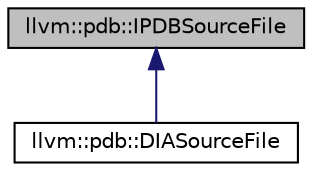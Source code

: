 digraph "llvm::pdb::IPDBSourceFile"
{
 // LATEX_PDF_SIZE
  bgcolor="transparent";
  edge [fontname="Helvetica",fontsize="10",labelfontname="Helvetica",labelfontsize="10"];
  node [fontname="Helvetica",fontsize="10",shape="box"];
  Node1 [label="llvm::pdb::IPDBSourceFile",height=0.2,width=0.4,color="black", fillcolor="grey75", style="filled", fontcolor="black",tooltip="IPDBSourceFile defines an interface used to represent source files whose information are stored in th..."];
  Node1 -> Node2 [dir="back",color="midnightblue",fontsize="10",style="solid",fontname="Helvetica"];
  Node2 [label="llvm::pdb::DIASourceFile",height=0.2,width=0.4,color="black",URL="$classllvm_1_1pdb_1_1DIASourceFile.html",tooltip=" "];
}
